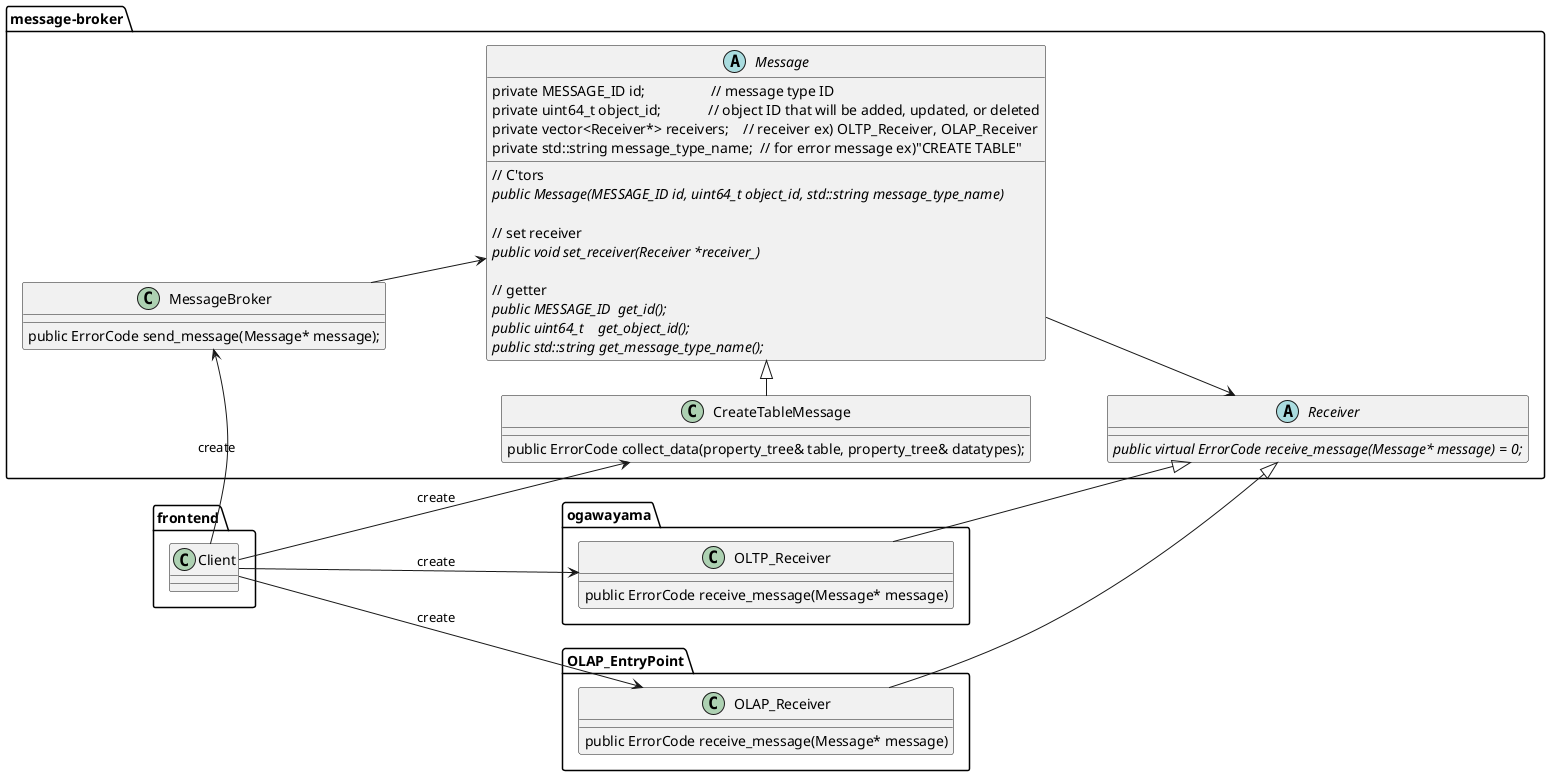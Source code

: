 ' =========================================================
'
' =========================================================
@startuml Command_detail
left to right direction

package message-broker {
  abstract class Receiver {
    {abstract} public virtual ErrorCode receive_message(Message* message) = 0;
  }

  abstract class Message{
  	{field} private MESSAGE_ID id;                  // message type ID
  	{field} private uint64_t object_id;             // object ID that will be added, updated, or deleted
  	{field} private vector<Receiver*> receivers;    // receiver ex) OLTP_Receiver, OLAP_Receiver
  	{field} private std::string message_type_name;  // for error message ex)"CREATE TABLE"
    {method}// C'tors
  	{method}{abstract} public Message(MESSAGE_ID id, uint64_t object_id, std::string message_type_name)
    {method}
    {method}// set receiver
  	{method}{abstract} public void set_receiver(Receiver *receiver_)
    {method}
    {method}// getter
  	{method}{abstract} public MESSAGE_ID  get_id();
  	{method}{abstract} public uint64_t    get_object_id();
  	{method}{abstract} public std::string get_message_type_name();
  }

  class CreateTableMessage {
    public ErrorCode collect_data(property_tree& table, property_tree& datatypes);
  }

  class MessageBroker {
    public ErrorCode send_message(Message* message);
  }
}

package ogawayama {
  class OLTP_Receiver {
    public ErrorCode receive_message(Message* message)
  }
}

package OLAP_EntryPoint {
  class OLAP_Receiver {
    public ErrorCode receive_message(Message* message)
  }
}

package frontend {
  class Client {
  }

}

OLTP_Receiver --|> Receiver

MessageBroker --> Message
Message --> Receiver

Message <|- CreateTableMessage

Client --> CreateTableMessage : create
Client --> OLTP_Receiver : create
MessageBroker <-- Client : create

OLAP_Receiver --|> Receiver
Client --> OLAP_Receiver : create

@enduml
